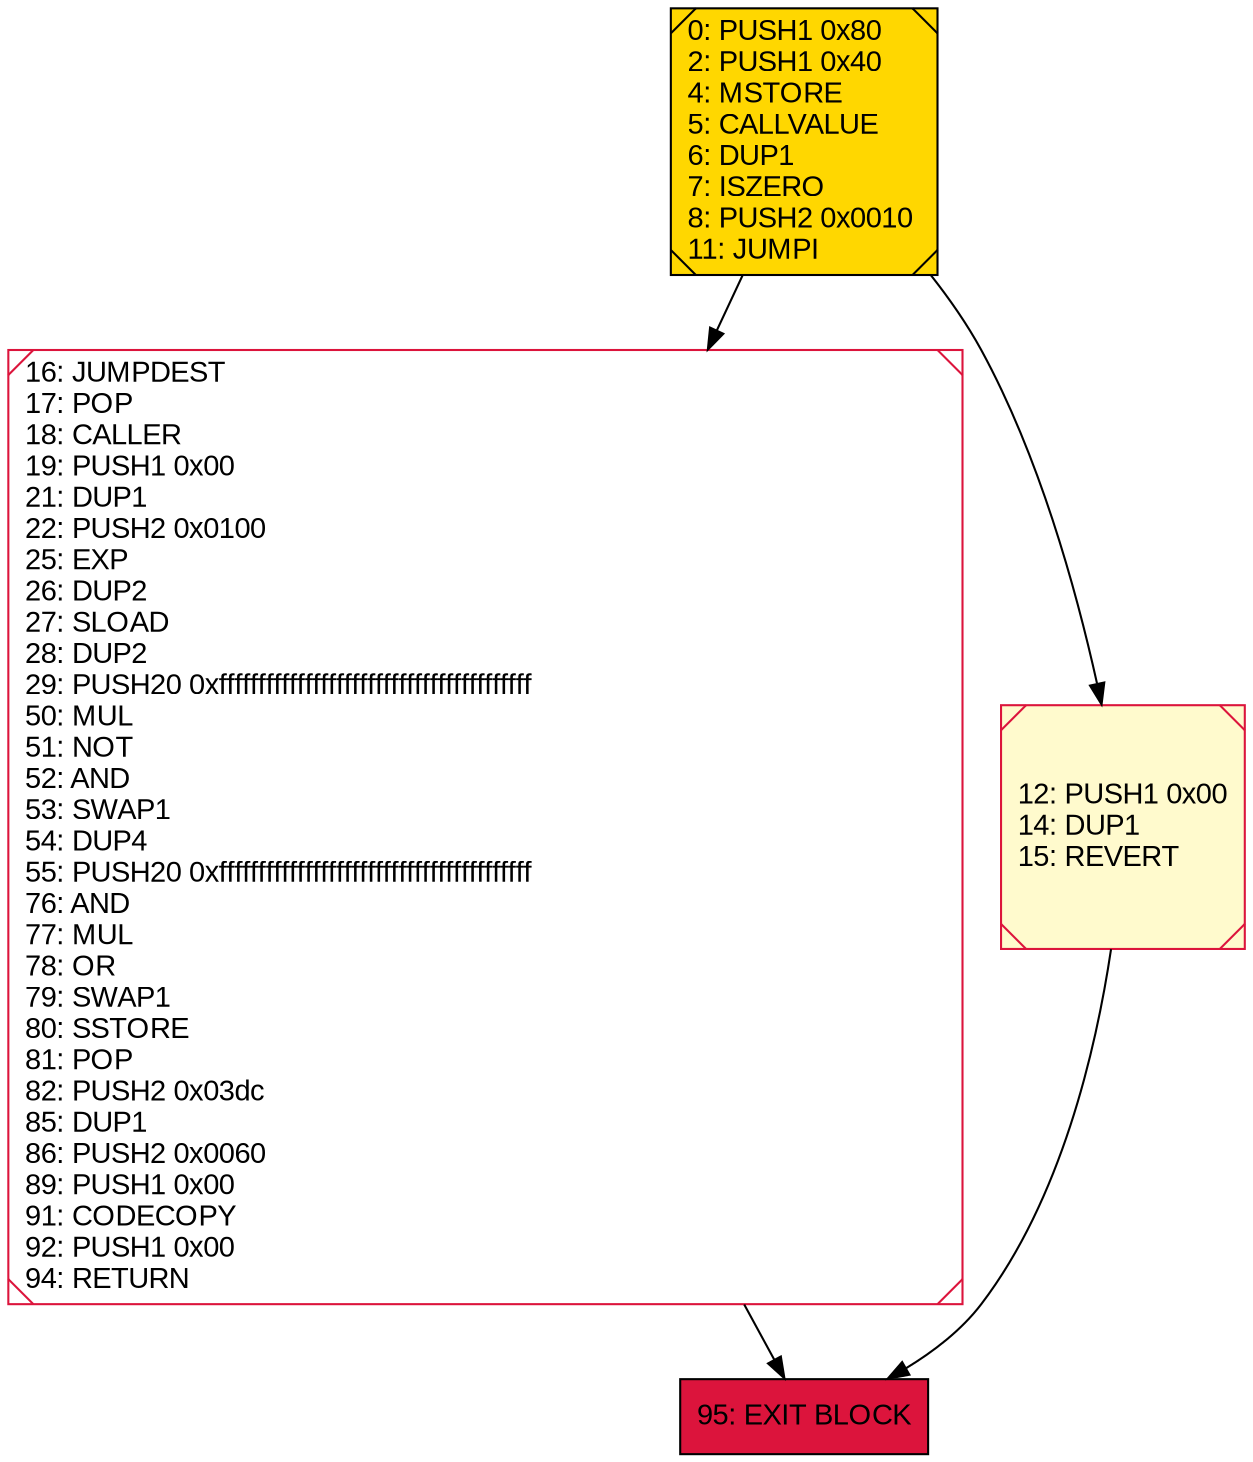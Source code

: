 digraph G {
bgcolor=transparent rankdir=UD;
node [shape=box style=filled color=black fillcolor=white fontname=arial fontcolor=black];
0 [label="0: PUSH1 0x80\l2: PUSH1 0x40\l4: MSTORE\l5: CALLVALUE\l6: DUP1\l7: ISZERO\l8: PUSH2 0x0010\l11: JUMPI\l" fillcolor=lemonchiffon shape=Msquare fillcolor=gold ];
16 [label="16: JUMPDEST\l17: POP\l18: CALLER\l19: PUSH1 0x00\l21: DUP1\l22: PUSH2 0x0100\l25: EXP\l26: DUP2\l27: SLOAD\l28: DUP2\l29: PUSH20 0xffffffffffffffffffffffffffffffffffffffff\l50: MUL\l51: NOT\l52: AND\l53: SWAP1\l54: DUP4\l55: PUSH20 0xffffffffffffffffffffffffffffffffffffffff\l76: AND\l77: MUL\l78: OR\l79: SWAP1\l80: SSTORE\l81: POP\l82: PUSH2 0x03dc\l85: DUP1\l86: PUSH2 0x0060\l89: PUSH1 0x00\l91: CODECOPY\l92: PUSH1 0x00\l94: RETURN\l" shape=Msquare color=crimson ];
12 [label="12: PUSH1 0x00\l14: DUP1\l15: REVERT\l" fillcolor=lemonchiffon shape=Msquare color=crimson ];
95 [label="95: EXIT BLOCK\l" fillcolor=crimson ];
0 -> 16;
12 -> 95;
0 -> 12;
16 -> 95;
}
